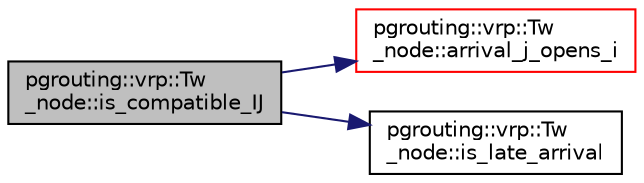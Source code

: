 digraph "pgrouting::vrp::Tw_node::is_compatible_IJ"
{
  edge [fontname="Helvetica",fontsize="10",labelfontname="Helvetica",labelfontsize="10"];
  node [fontname="Helvetica",fontsize="10",shape=record];
  rankdir="LR";
  Node352 [label="pgrouting::vrp::Tw\l_node::is_compatible_IJ",height=0.2,width=0.4,color="black", fillcolor="grey75", style="filled", fontcolor="black"];
  Node352 -> Node353 [color="midnightblue",fontsize="10",style="solid",fontname="Helvetica"];
  Node353 [label="pgrouting::vrp::Tw\l_node::arrival_j_opens_i",height=0.2,width=0.4,color="red", fillcolor="white", style="filled",URL="$classpgrouting_1_1vrp_1_1Tw__node.html#a3cf23e97726fbef9a8ffba6952a2aba1",tooltip="@ { "];
  Node352 -> Node358 [color="midnightblue",fontsize="10",style="solid",fontname="Helvetica"];
  Node358 [label="pgrouting::vrp::Tw\l_node::is_late_arrival",height=0.2,width=0.4,color="black", fillcolor="white", style="filled",URL="$classpgrouting_1_1vrp_1_1Tw__node.html#a1e121d629694b7809b4515645ebf1576",tooltip="True when arrivalTime is after it closes. "];
}

